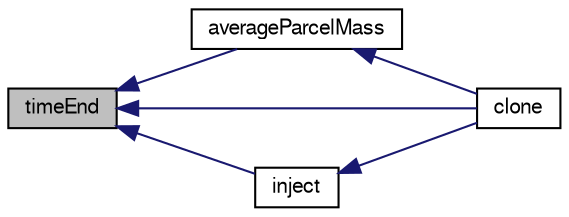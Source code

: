 digraph "timeEnd"
{
  bgcolor="transparent";
  edge [fontname="FreeSans",fontsize="10",labelfontname="FreeSans",labelfontsize="10"];
  node [fontname="FreeSans",fontsize="10",shape=record];
  rankdir="LR";
  Node1439 [label="timeEnd",height=0.2,width=0.4,color="black", fillcolor="grey75", style="filled", fontcolor="black"];
  Node1439 -> Node1440 [dir="back",color="midnightblue",fontsize="10",style="solid",fontname="FreeSans"];
  Node1440 [label="averageParcelMass",height=0.2,width=0.4,color="black",URL="$a24074.html#a8d6e9910b3b4ee07b11d7637b97348e2",tooltip="Return the average parcel mass over the injection period. "];
  Node1440 -> Node1441 [dir="back",color="midnightblue",fontsize="10",style="solid",fontname="FreeSans"];
  Node1441 [label="clone",height=0.2,width=0.4,color="black",URL="$a24074.html#ac6d7055f88f8ceb366a9f64d3ba635e0",tooltip="Construct and return a clone. "];
  Node1439 -> Node1441 [dir="back",color="midnightblue",fontsize="10",style="solid",fontname="FreeSans"];
  Node1439 -> Node1442 [dir="back",color="midnightblue",fontsize="10",style="solid",fontname="FreeSans"];
  Node1442 [label="inject",height=0.2,width=0.4,color="black",URL="$a24074.html#ad56021712258ad92961ed1dcb0941870",tooltip="Main injection loop. "];
  Node1442 -> Node1441 [dir="back",color="midnightblue",fontsize="10",style="solid",fontname="FreeSans"];
}
